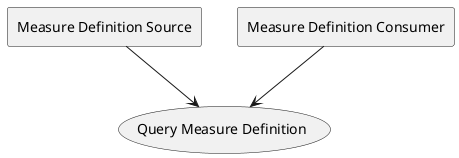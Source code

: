 @startuml
agent "Measure Definition Source" as MeasureDefinitionSource

agent "Measure Definition Consumer" as MeasureDefinitionConsumer
usecase (Query Measure Definition) as (PULL-MX)
MeasureDefinitionSource --> (PULL-MX)
MeasureDefinitionConsumer --> (PULL-MX)
@enduml
